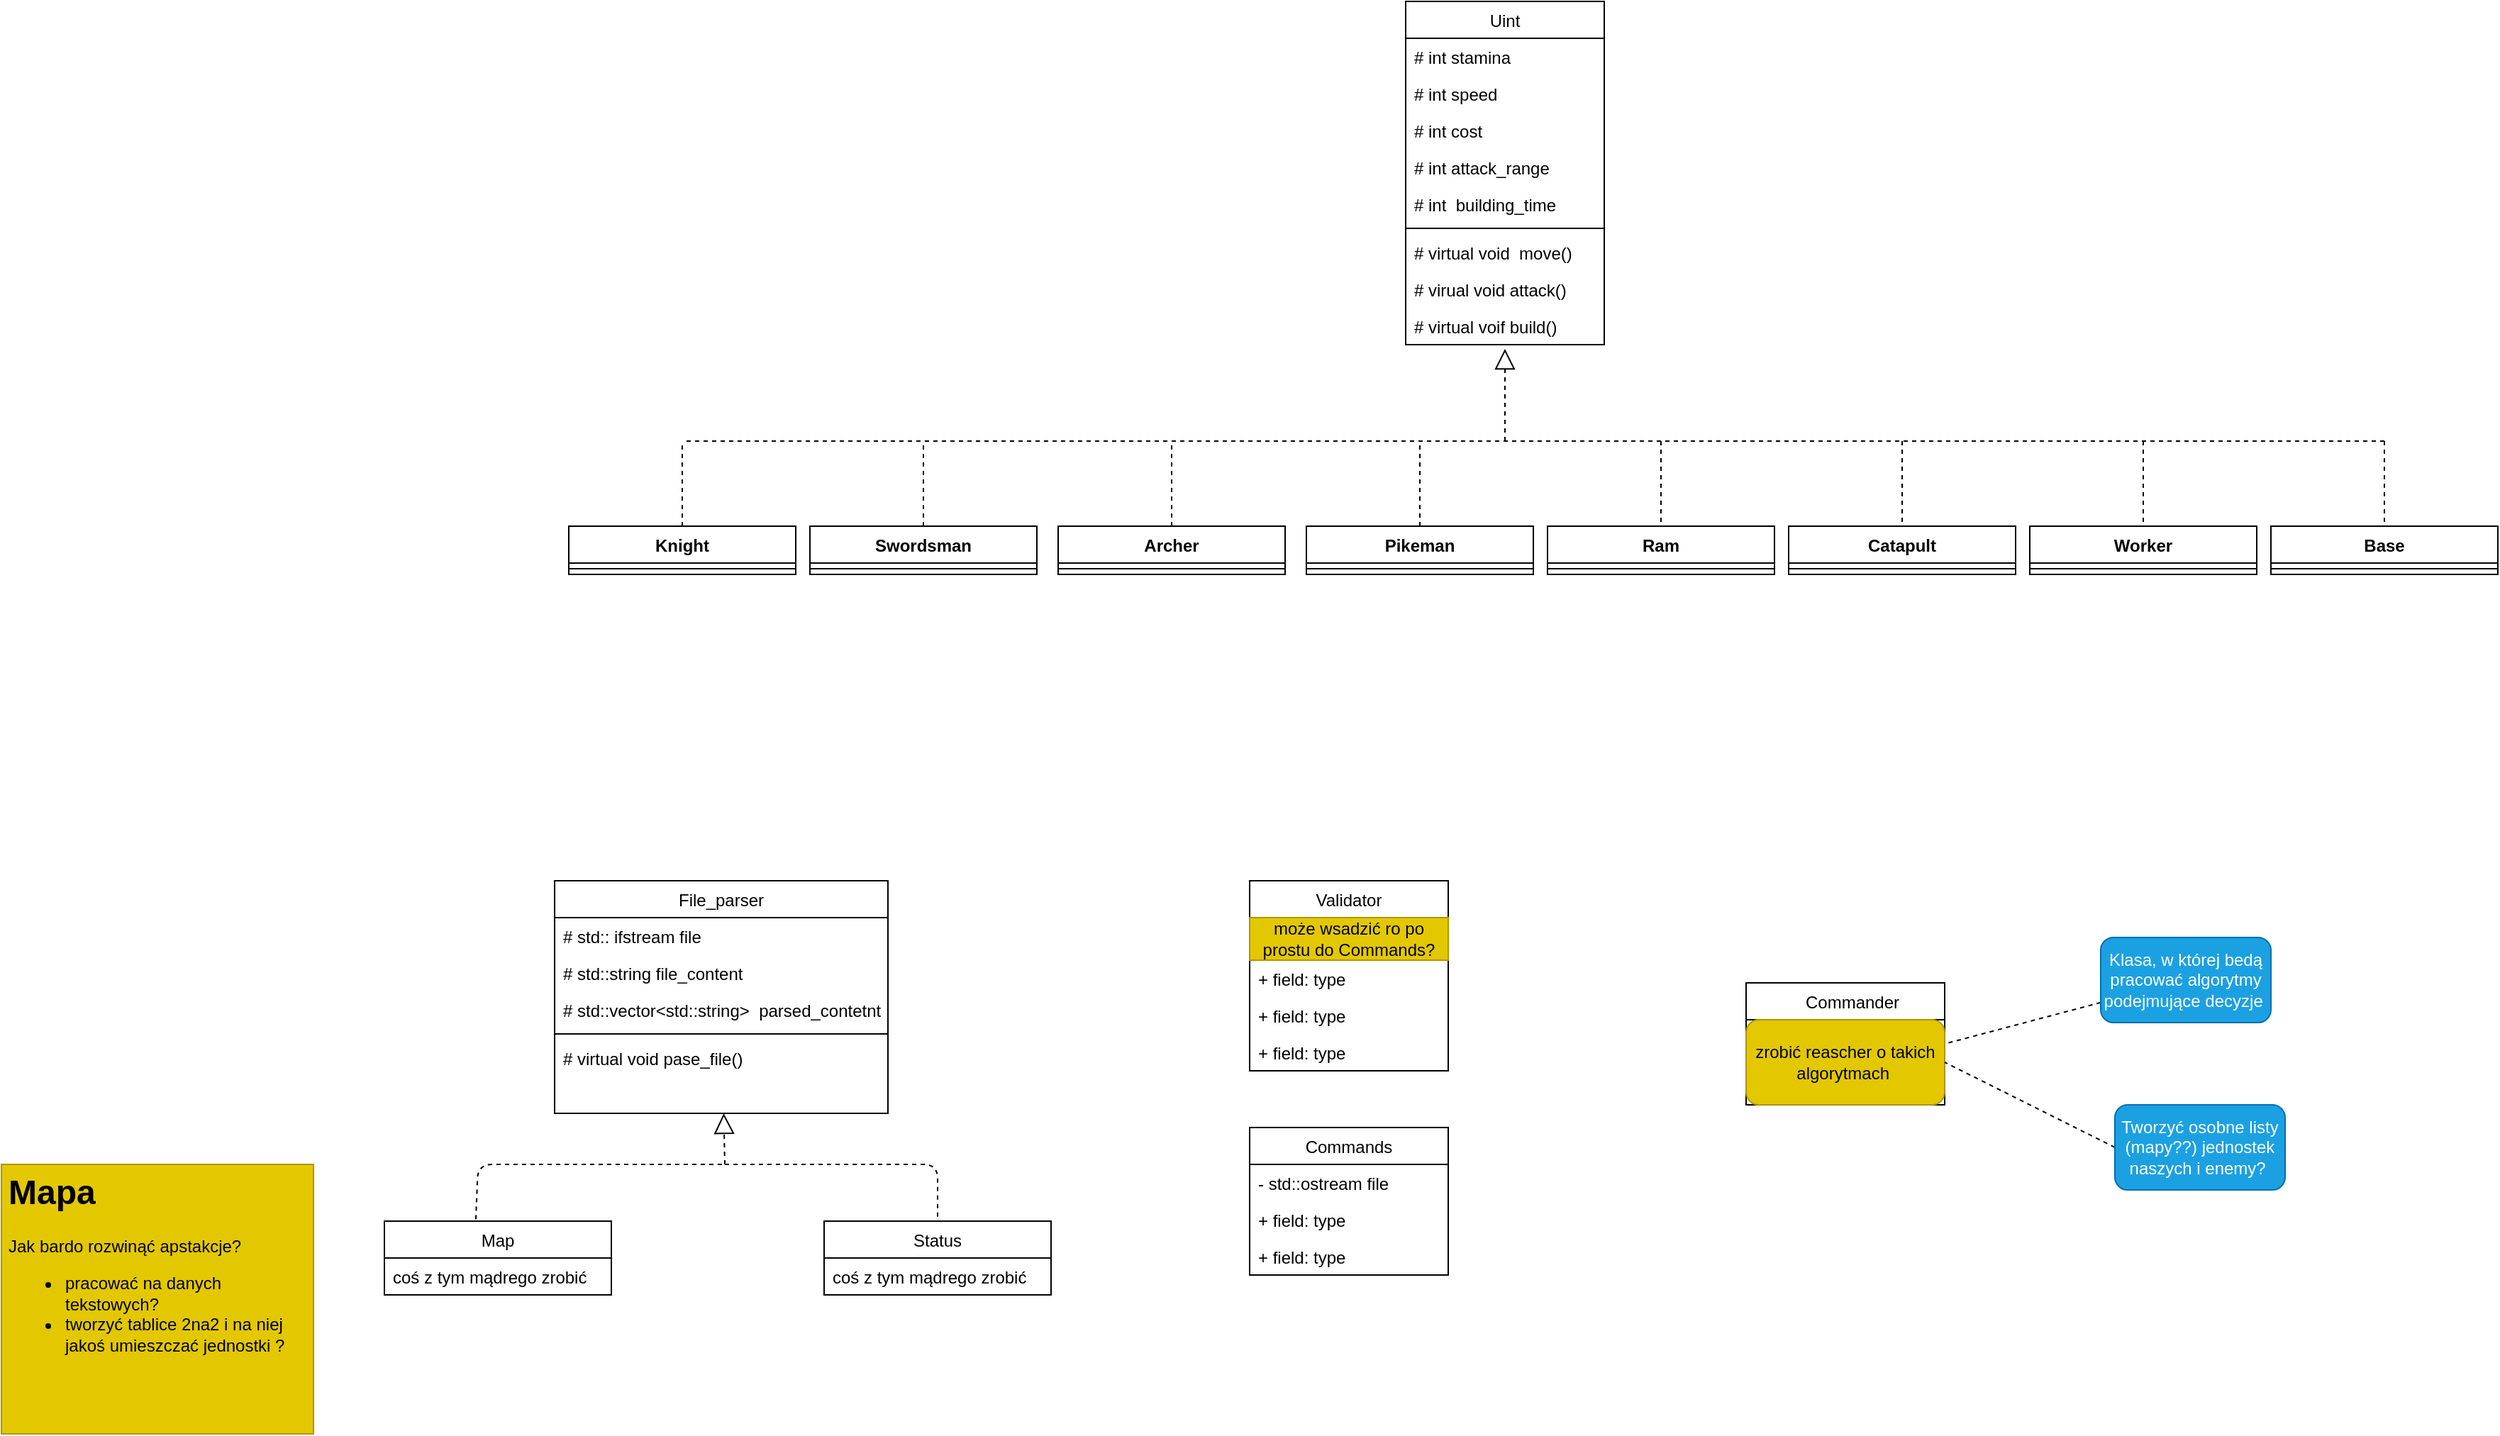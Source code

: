 <mxfile>
    <diagram id="IRDZw3fAhUUEOGb23K9v" name="Page-1">
        <mxGraphModel dx="2389" dy="699" grid="1" gridSize="10" guides="1" tooltips="1" connect="1" arrows="1" fold="1" page="0" pageScale="1" pageWidth="850" pageHeight="1100" math="0" shadow="0">
            <root>
                <mxCell id="0"/>
                <mxCell id="1" parent="0"/>
                <mxCell id="51" value="Uint" style="swimlane;fontStyle=0;childLayout=stackLayout;horizontal=1;startSize=26;fillColor=none;horizontalStack=0;resizeParent=1;resizeParentMax=0;resizeLast=0;collapsible=1;marginBottom=0;strokeColor=default;" parent="1" vertex="1">
                    <mxGeometry x="-60" y="30" width="140" height="242" as="geometry"/>
                </mxCell>
                <mxCell id="52" value="# int stamina" style="text;strokeColor=none;fillColor=none;align=left;verticalAlign=top;spacingLeft=4;spacingRight=4;overflow=hidden;rotatable=0;points=[[0,0.5],[1,0.5]];portConstraint=eastwest;" parent="51" vertex="1">
                    <mxGeometry y="26" width="140" height="26" as="geometry"/>
                </mxCell>
                <mxCell id="53" value="# int speed" style="text;strokeColor=none;fillColor=none;align=left;verticalAlign=top;spacingLeft=4;spacingRight=4;overflow=hidden;rotatable=0;points=[[0,0.5],[1,0.5]];portConstraint=eastwest;" parent="51" vertex="1">
                    <mxGeometry y="52" width="140" height="26" as="geometry"/>
                </mxCell>
                <mxCell id="54" value="# int cost" style="text;strokeColor=none;fillColor=none;align=left;verticalAlign=top;spacingLeft=4;spacingRight=4;overflow=hidden;rotatable=0;points=[[0,0.5],[1,0.5]];portConstraint=eastwest;" parent="51" vertex="1">
                    <mxGeometry y="78" width="140" height="26" as="geometry"/>
                </mxCell>
                <mxCell id="59" value="# int attack_range  " style="text;strokeColor=none;fillColor=none;align=left;verticalAlign=top;spacingLeft=4;spacingRight=4;overflow=hidden;rotatable=0;points=[[0,0.5],[1,0.5]];portConstraint=eastwest;" parent="51" vertex="1">
                    <mxGeometry y="104" width="140" height="26" as="geometry"/>
                </mxCell>
                <mxCell id="58" value="# int  building_time" style="text;strokeColor=none;fillColor=none;align=left;verticalAlign=top;spacingLeft=4;spacingRight=4;overflow=hidden;rotatable=0;points=[[0,0.5],[1,0.5]];portConstraint=eastwest;" parent="51" vertex="1">
                    <mxGeometry y="130" width="140" height="26" as="geometry"/>
                </mxCell>
                <mxCell id="157" value="" style="line;strokeWidth=1;fillColor=none;align=left;verticalAlign=middle;spacingTop=-1;spacingLeft=3;spacingRight=3;rotatable=0;labelPosition=right;points=[];portConstraint=eastwest;strokeColor=inherit;" parent="51" vertex="1">
                    <mxGeometry y="156" width="140" height="8" as="geometry"/>
                </mxCell>
                <mxCell id="57" value="# virtual void  move()" style="text;strokeColor=none;fillColor=none;align=left;verticalAlign=top;spacingLeft=4;spacingRight=4;overflow=hidden;rotatable=0;points=[[0,0.5],[1,0.5]];portConstraint=eastwest;" parent="51" vertex="1">
                    <mxGeometry y="164" width="140" height="26" as="geometry"/>
                </mxCell>
                <mxCell id="56" value="# virual void attack()" style="text;strokeColor=none;fillColor=none;align=left;verticalAlign=top;spacingLeft=4;spacingRight=4;overflow=hidden;rotatable=0;points=[[0,0.5],[1,0.5]];portConstraint=eastwest;" parent="51" vertex="1">
                    <mxGeometry y="190" width="140" height="26" as="geometry"/>
                </mxCell>
                <mxCell id="55" value="# virtual voif build()" style="text;strokeColor=none;fillColor=none;align=left;verticalAlign=top;spacingLeft=4;spacingRight=4;overflow=hidden;rotatable=0;points=[[0,0.5],[1,0.5]];portConstraint=eastwest;" parent="51" vertex="1">
                    <mxGeometry y="216" width="140" height="26" as="geometry"/>
                </mxCell>
                <mxCell id="60" value="Knight" style="swimlane;fontStyle=1;align=center;verticalAlign=top;childLayout=stackLayout;horizontal=1;startSize=26;horizontalStack=0;resizeParent=1;resizeParentMax=0;resizeLast=0;collapsible=1;marginBottom=0;strokeColor=default;" parent="1" vertex="1">
                    <mxGeometry x="-650" y="400" width="160" height="34" as="geometry"/>
                </mxCell>
                <mxCell id="62" value="" style="line;strokeWidth=1;fillColor=none;align=left;verticalAlign=middle;spacingTop=-1;spacingLeft=3;spacingRight=3;rotatable=0;labelPosition=right;points=[];portConstraint=eastwest;strokeColor=inherit;" parent="60" vertex="1">
                    <mxGeometry y="26" width="160" height="8" as="geometry"/>
                </mxCell>
                <mxCell id="64" value="Swordsman" style="swimlane;fontStyle=1;align=center;verticalAlign=top;childLayout=stackLayout;horizontal=1;startSize=26;horizontalStack=0;resizeParent=1;resizeParentMax=0;resizeLast=0;collapsible=1;marginBottom=0;strokeColor=default;" parent="1" vertex="1">
                    <mxGeometry x="-480" y="400" width="160" height="34" as="geometry"/>
                </mxCell>
                <mxCell id="66" value="" style="line;strokeWidth=1;fillColor=none;align=left;verticalAlign=middle;spacingTop=-1;spacingLeft=3;spacingRight=3;rotatable=0;labelPosition=right;points=[];portConstraint=eastwest;strokeColor=inherit;" parent="64" vertex="1">
                    <mxGeometry y="26" width="160" height="8" as="geometry"/>
                </mxCell>
                <mxCell id="68" value="Ram" style="swimlane;fontStyle=1;align=center;verticalAlign=top;childLayout=stackLayout;horizontal=1;startSize=26;horizontalStack=0;resizeParent=1;resizeParentMax=0;resizeLast=0;collapsible=1;marginBottom=0;strokeColor=default;" parent="1" vertex="1">
                    <mxGeometry x="40" y="400" width="160" height="34" as="geometry"/>
                </mxCell>
                <mxCell id="70" value="" style="line;strokeWidth=1;fillColor=none;align=left;verticalAlign=middle;spacingTop=-1;spacingLeft=3;spacingRight=3;rotatable=0;labelPosition=right;points=[];portConstraint=eastwest;strokeColor=inherit;" parent="68" vertex="1">
                    <mxGeometry y="26" width="160" height="8" as="geometry"/>
                </mxCell>
                <mxCell id="72" value="Pikeman" style="swimlane;fontStyle=1;align=center;verticalAlign=top;childLayout=stackLayout;horizontal=1;startSize=26;horizontalStack=0;resizeParent=1;resizeParentMax=0;resizeLast=0;collapsible=1;marginBottom=0;strokeColor=default;" parent="1" vertex="1">
                    <mxGeometry x="-130" y="400" width="160" height="34" as="geometry"/>
                </mxCell>
                <mxCell id="74" value="" style="line;strokeWidth=1;fillColor=none;align=left;verticalAlign=middle;spacingTop=-1;spacingLeft=3;spacingRight=3;rotatable=0;labelPosition=right;points=[];portConstraint=eastwest;strokeColor=inherit;" parent="72" vertex="1">
                    <mxGeometry y="26" width="160" height="8" as="geometry"/>
                </mxCell>
                <mxCell id="76" value="Archer" style="swimlane;fontStyle=1;align=center;verticalAlign=top;childLayout=stackLayout;horizontal=1;startSize=26;horizontalStack=0;resizeParent=1;resizeParentMax=0;resizeLast=0;collapsible=1;marginBottom=0;strokeColor=default;" parent="1" vertex="1">
                    <mxGeometry x="-305" y="400" width="160" height="34" as="geometry"/>
                </mxCell>
                <mxCell id="78" value="" style="line;strokeWidth=1;fillColor=none;align=left;verticalAlign=middle;spacingTop=-1;spacingLeft=3;spacingRight=3;rotatable=0;labelPosition=right;points=[];portConstraint=eastwest;strokeColor=inherit;" parent="76" vertex="1">
                    <mxGeometry y="26" width="160" height="8" as="geometry"/>
                </mxCell>
                <mxCell id="80" value="Catapult" style="swimlane;fontStyle=1;align=center;verticalAlign=top;childLayout=stackLayout;horizontal=1;startSize=26;horizontalStack=0;resizeParent=1;resizeParentMax=0;resizeLast=0;collapsible=1;marginBottom=0;strokeColor=default;" parent="1" vertex="1">
                    <mxGeometry x="210" y="400" width="160" height="34" as="geometry"/>
                </mxCell>
                <mxCell id="82" value="" style="line;strokeWidth=1;fillColor=none;align=left;verticalAlign=middle;spacingTop=-1;spacingLeft=3;spacingRight=3;rotatable=0;labelPosition=right;points=[];portConstraint=eastwest;strokeColor=inherit;" parent="80" vertex="1">
                    <mxGeometry y="26" width="160" height="8" as="geometry"/>
                </mxCell>
                <mxCell id="84" value="Worker" style="swimlane;fontStyle=1;align=center;verticalAlign=top;childLayout=stackLayout;horizontal=1;startSize=26;horizontalStack=0;resizeParent=1;resizeParentMax=0;resizeLast=0;collapsible=1;marginBottom=0;strokeColor=default;" parent="1" vertex="1">
                    <mxGeometry x="380" y="400" width="160" height="34" as="geometry"/>
                </mxCell>
                <mxCell id="86" value="" style="line;strokeWidth=1;fillColor=none;align=left;verticalAlign=middle;spacingTop=-1;spacingLeft=3;spacingRight=3;rotatable=0;labelPosition=right;points=[];portConstraint=eastwest;strokeColor=inherit;" parent="84" vertex="1">
                    <mxGeometry y="26" width="160" height="8" as="geometry"/>
                </mxCell>
                <mxCell id="88" value="Base" style="swimlane;fontStyle=1;align=center;verticalAlign=top;childLayout=stackLayout;horizontal=1;startSize=26;horizontalStack=0;resizeParent=1;resizeParentMax=0;resizeLast=0;collapsible=1;marginBottom=0;strokeColor=default;" parent="1" vertex="1">
                    <mxGeometry x="550" y="400" width="160" height="34" as="geometry"/>
                </mxCell>
                <mxCell id="90" value="" style="line;strokeWidth=1;fillColor=none;align=left;verticalAlign=middle;spacingTop=-1;spacingLeft=3;spacingRight=3;rotatable=0;labelPosition=right;points=[];portConstraint=eastwest;strokeColor=inherit;" parent="88" vertex="1">
                    <mxGeometry y="26" width="160" height="8" as="geometry"/>
                </mxCell>
                <mxCell id="112" value="" style="group" parent="1" vertex="1" connectable="0">
                    <mxGeometry x="-570" y="340" width="1200" height="30" as="geometry"/>
                </mxCell>
                <mxCell id="97" value="" style="endArrow=block;dashed=1;endFill=0;endSize=12;html=1;entryX=0.5;entryY=1.115;entryDx=0;entryDy=0;entryPerimeter=0;" parent="112" target="55" edge="1">
                    <mxGeometry width="160" relative="1" as="geometry">
                        <mxPoint x="580" as="sourcePoint"/>
                        <mxPoint x="680" y="-10" as="targetPoint"/>
                    </mxGeometry>
                </mxCell>
                <mxCell id="103" value="" style="edgeStyle=none;orthogonalLoop=1;jettySize=auto;html=1;endArrow=none;endFill=0;elbow=vertical;dashed=1;exitX=0.5;exitY=0;exitDx=0;exitDy=0;" parent="112" source="60" edge="1">
                    <mxGeometry width="80" relative="1" as="geometry">
                        <mxPoint x="30" y="-50" as="sourcePoint"/>
                        <mxPoint as="targetPoint"/>
                        <Array as="points"/>
                    </mxGeometry>
                </mxCell>
                <mxCell id="104" value="" style="edgeStyle=none;orthogonalLoop=1;jettySize=auto;html=1;endArrow=none;endFill=0;elbow=vertical;dashed=1;exitX=0.5;exitY=0;exitDx=0;exitDy=0;" parent="112" source="76" edge="1">
                    <mxGeometry width="80" relative="1" as="geometry">
                        <mxPoint x="350" y="50" as="sourcePoint"/>
                        <mxPoint x="345" as="targetPoint"/>
                        <Array as="points"/>
                    </mxGeometry>
                </mxCell>
                <mxCell id="105" value="" style="edgeStyle=none;orthogonalLoop=1;jettySize=auto;html=1;endArrow=none;endFill=0;elbow=vertical;dashed=1;exitX=0.5;exitY=0;exitDx=0;exitDy=0;" parent="112" source="72" edge="1">
                    <mxGeometry width="80" relative="1" as="geometry">
                        <mxPoint x="519.5" y="50" as="sourcePoint"/>
                        <mxPoint x="520" as="targetPoint"/>
                        <Array as="points"/>
                    </mxGeometry>
                </mxCell>
                <mxCell id="106" value="" style="edgeStyle=none;orthogonalLoop=1;jettySize=auto;html=1;endArrow=none;endFill=0;elbow=vertical;dashed=1;entryX=0.5;entryY=0;entryDx=0;entryDy=0;" parent="112" target="68" edge="1">
                    <mxGeometry width="80" relative="1" as="geometry">
                        <mxPoint x="690" as="sourcePoint"/>
                        <mxPoint x="110" y="-50" as="targetPoint"/>
                        <Array as="points"/>
                    </mxGeometry>
                </mxCell>
                <mxCell id="107" value="" style="edgeStyle=none;orthogonalLoop=1;jettySize=auto;html=1;endArrow=none;endFill=0;elbow=vertical;dashed=1;entryX=0.5;entryY=0;entryDx=0;entryDy=0;" parent="112" target="80" edge="1">
                    <mxGeometry width="80" relative="1" as="geometry">
                        <mxPoint x="860" as="sourcePoint"/>
                        <mxPoint x="40" y="30" as="targetPoint"/>
                        <Array as="points"/>
                    </mxGeometry>
                </mxCell>
                <mxCell id="108" value="" style="edgeStyle=none;orthogonalLoop=1;jettySize=auto;html=1;endArrow=none;endFill=0;elbow=vertical;dashed=1;entryX=0.5;entryY=0;entryDx=0;entryDy=0;" parent="112" target="84" edge="1">
                    <mxGeometry width="80" relative="1" as="geometry">
                        <mxPoint x="1030" as="sourcePoint"/>
                        <mxPoint x="50" y="40" as="targetPoint"/>
                        <Array as="points"/>
                    </mxGeometry>
                </mxCell>
                <mxCell id="109" value="" style="edgeStyle=none;orthogonalLoop=1;jettySize=auto;html=1;endArrow=none;endFill=0;elbow=vertical;dashed=1;entryX=0.5;entryY=0;entryDx=0;entryDy=0;" parent="112" target="88" edge="1">
                    <mxGeometry width="80" relative="1" as="geometry">
                        <mxPoint x="1200" as="sourcePoint"/>
                        <mxPoint x="60" y="50" as="targetPoint"/>
                        <Array as="points">
                            <mxPoint x="1200" y="30"/>
                        </Array>
                    </mxGeometry>
                </mxCell>
                <mxCell id="110" value="" style="edgeStyle=none;orthogonalLoop=1;jettySize=auto;html=1;endArrow=none;endFill=0;elbow=vertical;dashed=1;" parent="112" edge="1">
                    <mxGeometry width="80" relative="1" as="geometry">
                        <mxPoint x="1200" as="sourcePoint"/>
                        <mxPoint as="targetPoint"/>
                        <Array as="points"/>
                    </mxGeometry>
                </mxCell>
                <mxCell id="111" value="" style="edgeStyle=none;orthogonalLoop=1;jettySize=auto;html=1;endArrow=none;endFill=0;elbow=vertical;dashed=1;exitX=0.5;exitY=0;exitDx=0;exitDy=0;" parent="112" source="64" edge="1">
                    <mxGeometry width="80" relative="1" as="geometry">
                        <mxPoint x="230" y="-10" as="sourcePoint"/>
                        <mxPoint x="170" as="targetPoint"/>
                        <Array as="points"/>
                    </mxGeometry>
                </mxCell>
                <mxCell id="113" value="Map" style="swimlane;fontStyle=0;childLayout=stackLayout;horizontal=1;startSize=26;fillColor=none;horizontalStack=0;resizeParent=1;resizeParentMax=0;resizeLast=0;collapsible=1;marginBottom=0;strokeColor=default;" parent="1" vertex="1">
                    <mxGeometry x="-780" y="890" width="160" height="52" as="geometry"/>
                </mxCell>
                <mxCell id="115" value="coś z tym mądrego zrobić" style="text;strokeColor=none;fillColor=none;align=left;verticalAlign=top;spacingLeft=4;spacingRight=4;overflow=hidden;rotatable=0;points=[[0,0.5],[1,0.5]];portConstraint=eastwest;" parent="113" vertex="1">
                    <mxGeometry y="26" width="160" height="26" as="geometry"/>
                </mxCell>
                <mxCell id="121" value="Status" style="swimlane;fontStyle=0;childLayout=stackLayout;horizontal=1;startSize=26;fillColor=none;horizontalStack=0;resizeParent=1;resizeParentMax=0;resizeLast=0;collapsible=1;marginBottom=0;strokeColor=default;" parent="1" vertex="1">
                    <mxGeometry x="-470" y="890" width="160" height="52" as="geometry"/>
                </mxCell>
                <mxCell id="122" value="coś z tym mądrego zrobić" style="text;strokeColor=none;fillColor=none;align=left;verticalAlign=top;spacingLeft=4;spacingRight=4;overflow=hidden;rotatable=0;points=[[0,0.5],[1,0.5]];portConstraint=eastwest;" parent="121" vertex="1">
                    <mxGeometry y="26" width="160" height="26" as="geometry"/>
                </mxCell>
                <mxCell id="125" value="Commands" style="swimlane;fontStyle=0;childLayout=stackLayout;horizontal=1;startSize=26;fillColor=none;horizontalStack=0;resizeParent=1;resizeParentMax=0;resizeLast=0;collapsible=1;marginBottom=0;strokeColor=default;" parent="1" vertex="1">
                    <mxGeometry x="-170" y="824" width="140" height="104" as="geometry"/>
                </mxCell>
                <mxCell id="126" value="- std::ostream file" style="text;strokeColor=none;fillColor=none;align=left;verticalAlign=top;spacingLeft=4;spacingRight=4;overflow=hidden;rotatable=0;points=[[0,0.5],[1,0.5]];portConstraint=eastwest;" parent="125" vertex="1">
                    <mxGeometry y="26" width="140" height="26" as="geometry"/>
                </mxCell>
                <mxCell id="127" value="+ field: type" style="text;strokeColor=none;fillColor=none;align=left;verticalAlign=top;spacingLeft=4;spacingRight=4;overflow=hidden;rotatable=0;points=[[0,0.5],[1,0.5]];portConstraint=eastwest;" parent="125" vertex="1">
                    <mxGeometry y="52" width="140" height="26" as="geometry"/>
                </mxCell>
                <mxCell id="128" value="+ field: type" style="text;strokeColor=none;fillColor=none;align=left;verticalAlign=top;spacingLeft=4;spacingRight=4;overflow=hidden;rotatable=0;points=[[0,0.5],[1,0.5]];portConstraint=eastwest;" parent="125" vertex="1">
                    <mxGeometry y="78" width="140" height="26" as="geometry"/>
                </mxCell>
                <mxCell id="129" value="File_parser" style="swimlane;fontStyle=0;childLayout=stackLayout;horizontal=1;startSize=26;fillColor=none;horizontalStack=0;resizeParent=1;resizeParentMax=0;resizeLast=0;collapsible=1;marginBottom=0;strokeColor=default;" parent="1" vertex="1">
                    <mxGeometry x="-660" y="650" width="235" height="164" as="geometry"/>
                </mxCell>
                <mxCell id="131" value="# std:: ifstream file" style="text;strokeColor=none;fillColor=none;align=left;verticalAlign=top;spacingLeft=4;spacingRight=4;overflow=hidden;rotatable=0;points=[[0,0.5],[1,0.5]];portConstraint=eastwest;" parent="129" vertex="1">
                    <mxGeometry y="26" width="235" height="26" as="geometry"/>
                </mxCell>
                <mxCell id="132" value="# std::string file_content" style="text;strokeColor=none;fillColor=none;align=left;verticalAlign=top;spacingLeft=4;spacingRight=4;overflow=hidden;rotatable=0;points=[[0,0.5],[1,0.5]];portConstraint=eastwest;" parent="129" vertex="1">
                    <mxGeometry y="52" width="235" height="26" as="geometry"/>
                </mxCell>
                <mxCell id="156" value="# std::vector&lt;std::string&gt;  parsed_contetnt" style="text;strokeColor=none;fillColor=none;align=left;verticalAlign=top;spacingLeft=4;spacingRight=4;overflow=hidden;rotatable=0;points=[[0,0.5],[1,0.5]];portConstraint=eastwest;" parent="129" vertex="1">
                    <mxGeometry y="78" width="235" height="26" as="geometry"/>
                </mxCell>
                <mxCell id="158" value="" style="line;strokeWidth=1;fillColor=none;align=left;verticalAlign=middle;spacingTop=-1;spacingLeft=3;spacingRight=3;rotatable=0;labelPosition=right;points=[];portConstraint=eastwest;strokeColor=inherit;" parent="129" vertex="1">
                    <mxGeometry y="104" width="235" height="8" as="geometry"/>
                </mxCell>
                <mxCell id="146" value="# virtual void pase_file()" style="text;strokeColor=none;fillColor=none;align=left;verticalAlign=top;spacingLeft=4;spacingRight=4;overflow=hidden;rotatable=0;points=[[0,0.5],[1,0.5]];portConstraint=eastwest;" parent="129" vertex="1">
                    <mxGeometry y="112" width="235" height="26" as="geometry"/>
                </mxCell>
                <mxCell id="140" style="text;strokeColor=none;fillColor=none;align=left;verticalAlign=top;spacingLeft=4;spacingRight=4;overflow=hidden;rotatable=0;points=[[0,0.5],[1,0.5]];portConstraint=eastwest;" parent="129" vertex="1">
                    <mxGeometry y="138" width="235" height="26" as="geometry"/>
                </mxCell>
                <mxCell id="145" value="" style="group" parent="1" vertex="1" connectable="0">
                    <mxGeometry x="-714" y="850" width="324" as="geometry"/>
                </mxCell>
                <mxCell id="135" value="" style="endArrow=block;dashed=1;endFill=0;endSize=12;html=1;elbow=vertical;" parent="145" target="129" edge="1">
                    <mxGeometry width="160" relative="1" as="geometry">
                        <mxPoint x="174" as="sourcePoint"/>
                        <mxPoint x="174" y="-50" as="targetPoint"/>
                    </mxGeometry>
                </mxCell>
                <mxCell id="137" value="" style="edgeStyle=none;orthogonalLoop=1;jettySize=auto;html=1;dashed=1;endArrow=none;endFill=0;elbow=vertical;exitX=0.403;exitY=-0.025;exitDx=0;exitDy=0;exitPerimeter=0;" parent="145" source="113" edge="1">
                    <mxGeometry width="80" relative="1" as="geometry">
                        <mxPoint x="134" y="90" as="sourcePoint"/>
                        <mxPoint x="174" as="targetPoint"/>
                        <Array as="points">
                            <mxPoint/>
                        </Array>
                    </mxGeometry>
                </mxCell>
                <mxCell id="138" value="" style="edgeStyle=none;orthogonalLoop=1;jettySize=auto;html=1;dashed=1;endArrow=none;endFill=0;elbow=vertical;entryX=0.5;entryY=0;entryDx=0;entryDy=0;" parent="145" target="121" edge="1">
                    <mxGeometry width="80" relative="1" as="geometry">
                        <mxPoint x="174" as="sourcePoint"/>
                        <mxPoint x="444" as="targetPoint"/>
                        <Array as="points">
                            <mxPoint x="324"/>
                        </Array>
                    </mxGeometry>
                </mxCell>
                <mxCell id="159" value="Validator" style="swimlane;fontStyle=0;childLayout=stackLayout;horizontal=1;startSize=26;fillColor=none;horizontalStack=0;resizeParent=1;resizeParentMax=0;resizeLast=0;collapsible=1;marginBottom=0;strokeColor=default;" parent="1" vertex="1">
                    <mxGeometry x="-170" y="650" width="140" height="134" as="geometry"/>
                </mxCell>
                <mxCell id="166" value="może wsadzić ro po prostu do Commands?" style="text;html=1;strokeColor=#B09500;fillColor=#e3c800;align=center;verticalAlign=middle;whiteSpace=wrap;rounded=0;fontColor=#000000;" parent="159" vertex="1">
                    <mxGeometry y="26" width="140" height="30" as="geometry"/>
                </mxCell>
                <mxCell id="160" value="+ field: type" style="text;strokeColor=none;fillColor=none;align=left;verticalAlign=top;spacingLeft=4;spacingRight=4;overflow=hidden;rotatable=0;points=[[0,0.5],[1,0.5]];portConstraint=eastwest;" parent="159" vertex="1">
                    <mxGeometry y="56" width="140" height="26" as="geometry"/>
                </mxCell>
                <mxCell id="161" value="+ field: type" style="text;strokeColor=none;fillColor=none;align=left;verticalAlign=top;spacingLeft=4;spacingRight=4;overflow=hidden;rotatable=0;points=[[0,0.5],[1,0.5]];portConstraint=eastwest;" parent="159" vertex="1">
                    <mxGeometry y="82" width="140" height="26" as="geometry"/>
                </mxCell>
                <mxCell id="162" value="+ field: type" style="text;strokeColor=none;fillColor=none;align=left;verticalAlign=top;spacingLeft=4;spacingRight=4;overflow=hidden;rotatable=0;points=[[0,0.5],[1,0.5]];portConstraint=eastwest;" parent="159" vertex="1">
                    <mxGeometry y="108" width="140" height="26" as="geometry"/>
                </mxCell>
                <mxCell id="168" value="    Commander " style="swimlane;fontStyle=0;childLayout=stackLayout;horizontal=1;startSize=26;fillColor=none;horizontalStack=0;resizeParent=1;resizeParentMax=0;resizeLast=0;collapsible=1;marginBottom=0;strokeColor=default;" parent="1" vertex="1">
                    <mxGeometry x="180" y="722" width="140" height="86" as="geometry"/>
                </mxCell>
                <mxCell id="177" value="zrobić reascher o takich algorytmach&amp;nbsp;" style="rounded=1;whiteSpace=wrap;html=1;strokeColor=#B09500;fillColor=#e3c800;fontColor=#000000;" parent="168" vertex="1">
                    <mxGeometry y="26" width="140" height="60" as="geometry"/>
                </mxCell>
                <mxCell id="176" style="edgeStyle=none;html=1;entryX=1;entryY=0.5;entryDx=0;entryDy=0;dashed=1;endArrow=none;endFill=0;elbow=vertical;" parent="1" source="173" target="168" edge="1">
                    <mxGeometry relative="1" as="geometry"/>
                </mxCell>
                <mxCell id="173" value="&lt;span style=&quot;color: rgb(255, 255, 255);&quot;&gt;Klasa, w której bedą pracować algorytmy podejmujące decyzje&amp;nbsp;&lt;/span&gt;" style="rounded=1;whiteSpace=wrap;html=1;strokeColor=#006EAF;fillColor=#1ba1e2;fontColor=#ffffff;" parent="1" vertex="1">
                    <mxGeometry x="430" y="690" width="120" height="60" as="geometry"/>
                </mxCell>
                <mxCell id="178" value="&lt;h1&gt;Mapa&lt;/h1&gt;&lt;div&gt;Jak bardo rozwinąć apstakcje?&amp;nbsp;&lt;/div&gt;&lt;div&gt;&lt;ul&gt;&lt;li&gt;pracować na danych tekstowych?&lt;/li&gt;&lt;li&gt;tworzyć tablice 2na2 i na niej jakoś umieszczać jednostki ?&lt;/li&gt;&lt;/ul&gt;&lt;/div&gt;" style="text;html=1;strokeColor=#B09500;fillColor=#e3c800;spacing=5;spacingTop=-20;whiteSpace=wrap;overflow=hidden;rounded=0;fontColor=#000000;" parent="1" vertex="1">
                    <mxGeometry x="-1050" y="850" width="220" height="190" as="geometry"/>
                </mxCell>
                <mxCell id="180" style="edgeStyle=none;html=1;exitX=0;exitY=0.5;exitDx=0;exitDy=0;entryX=1;entryY=0.5;entryDx=0;entryDy=0;dashed=1;endArrow=none;endFill=0;elbow=vertical;" parent="1" source="179" target="177" edge="1">
                    <mxGeometry relative="1" as="geometry"/>
                </mxCell>
                <mxCell id="179" value="Tworzyć osobne listy (mapy??) jednostek naszych i enemy?&amp;nbsp;&lt;br&gt;" style="rounded=1;whiteSpace=wrap;html=1;strokeColor=#006EAF;fillColor=#1ba1e2;fontColor=#ffffff;" parent="1" vertex="1">
                    <mxGeometry x="440" y="808" width="120" height="60" as="geometry"/>
                </mxCell>
            </root>
        </mxGraphModel>
    </diagram>
</mxfile>